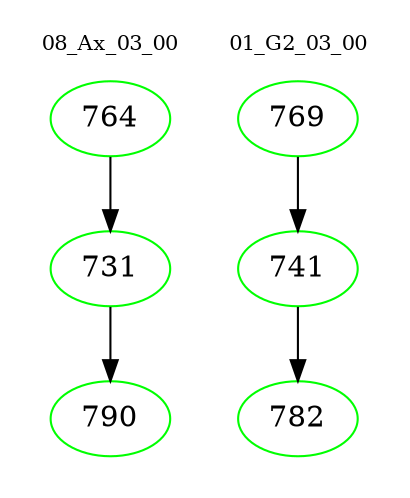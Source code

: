 digraph{
subgraph cluster_0 {
color = white
label = "08_Ax_03_00";
fontsize=10;
T0_764 [label="764", color="green"]
T0_764 -> T0_731 [color="black"]
T0_731 [label="731", color="green"]
T0_731 -> T0_790 [color="black"]
T0_790 [label="790", color="green"]
}
subgraph cluster_1 {
color = white
label = "01_G2_03_00";
fontsize=10;
T1_769 [label="769", color="green"]
T1_769 -> T1_741 [color="black"]
T1_741 [label="741", color="green"]
T1_741 -> T1_782 [color="black"]
T1_782 [label="782", color="green"]
}
}
